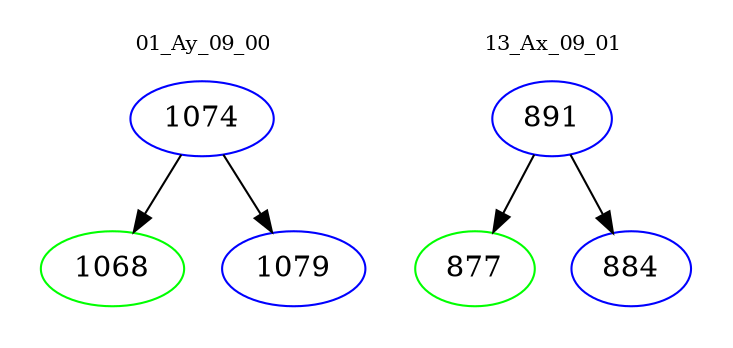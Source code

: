 digraph{
subgraph cluster_0 {
color = white
label = "01_Ay_09_00";
fontsize=10;
T0_1074 [label="1074", color="blue"]
T0_1074 -> T0_1068 [color="black"]
T0_1068 [label="1068", color="green"]
T0_1074 -> T0_1079 [color="black"]
T0_1079 [label="1079", color="blue"]
}
subgraph cluster_1 {
color = white
label = "13_Ax_09_01";
fontsize=10;
T1_891 [label="891", color="blue"]
T1_891 -> T1_877 [color="black"]
T1_877 [label="877", color="green"]
T1_891 -> T1_884 [color="black"]
T1_884 [label="884", color="blue"]
}
}
